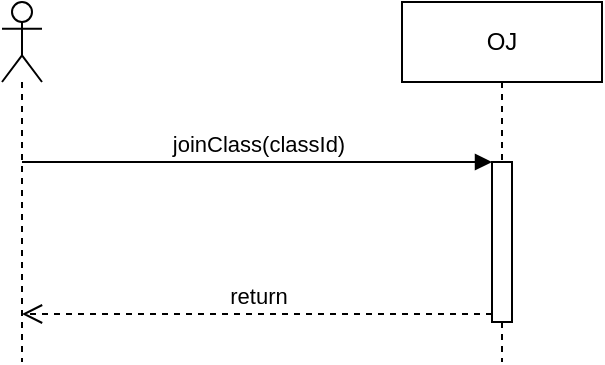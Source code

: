 <mxfile>
    <diagram id="MGmPcD8v-hqV1EwiV45I" name="第 1 页">
        <mxGraphModel dx="1132" dy="773" grid="1" gridSize="10" guides="1" tooltips="1" connect="1" arrows="1" fold="1" page="1" pageScale="1" pageWidth="827" pageHeight="1169" math="0" shadow="0">
            <root>
                <mxCell id="0"/>
                <mxCell id="1" parent="0"/>
                <mxCell id="2" value="" style="shape=umlLifeline;participant=umlActor;perimeter=lifelinePerimeter;whiteSpace=wrap;html=1;container=1;collapsible=0;recursiveResize=0;verticalAlign=top;spacingTop=36;outlineConnect=0;" vertex="1" parent="1">
                    <mxGeometry x="220" y="180" width="20" height="180" as="geometry"/>
                </mxCell>
                <mxCell id="3" value="OJ" style="shape=umlLifeline;perimeter=lifelinePerimeter;whiteSpace=wrap;html=1;container=1;collapsible=0;recursiveResize=0;outlineConnect=0;" vertex="1" parent="1">
                    <mxGeometry x="420" y="180" width="100" height="180" as="geometry"/>
                </mxCell>
                <mxCell id="4" value="" style="html=1;points=[];perimeter=orthogonalPerimeter;" vertex="1" parent="3">
                    <mxGeometry x="45" y="80" width="10" height="80" as="geometry"/>
                </mxCell>
                <mxCell id="5" value="joinClass(classId)" style="html=1;verticalAlign=bottom;endArrow=block;entryX=0;entryY=0;" edge="1" parent="1" source="2" target="4">
                    <mxGeometry relative="1" as="geometry">
                        <mxPoint x="395" y="260" as="sourcePoint"/>
                    </mxGeometry>
                </mxCell>
                <mxCell id="6" value="return" style="html=1;verticalAlign=bottom;endArrow=open;dashed=1;endSize=8;exitX=0;exitY=0.95;" edge="1" parent="1" source="4" target="2">
                    <mxGeometry relative="1" as="geometry">
                        <mxPoint x="395" y="336" as="targetPoint"/>
                    </mxGeometry>
                </mxCell>
            </root>
        </mxGraphModel>
    </diagram>
</mxfile>